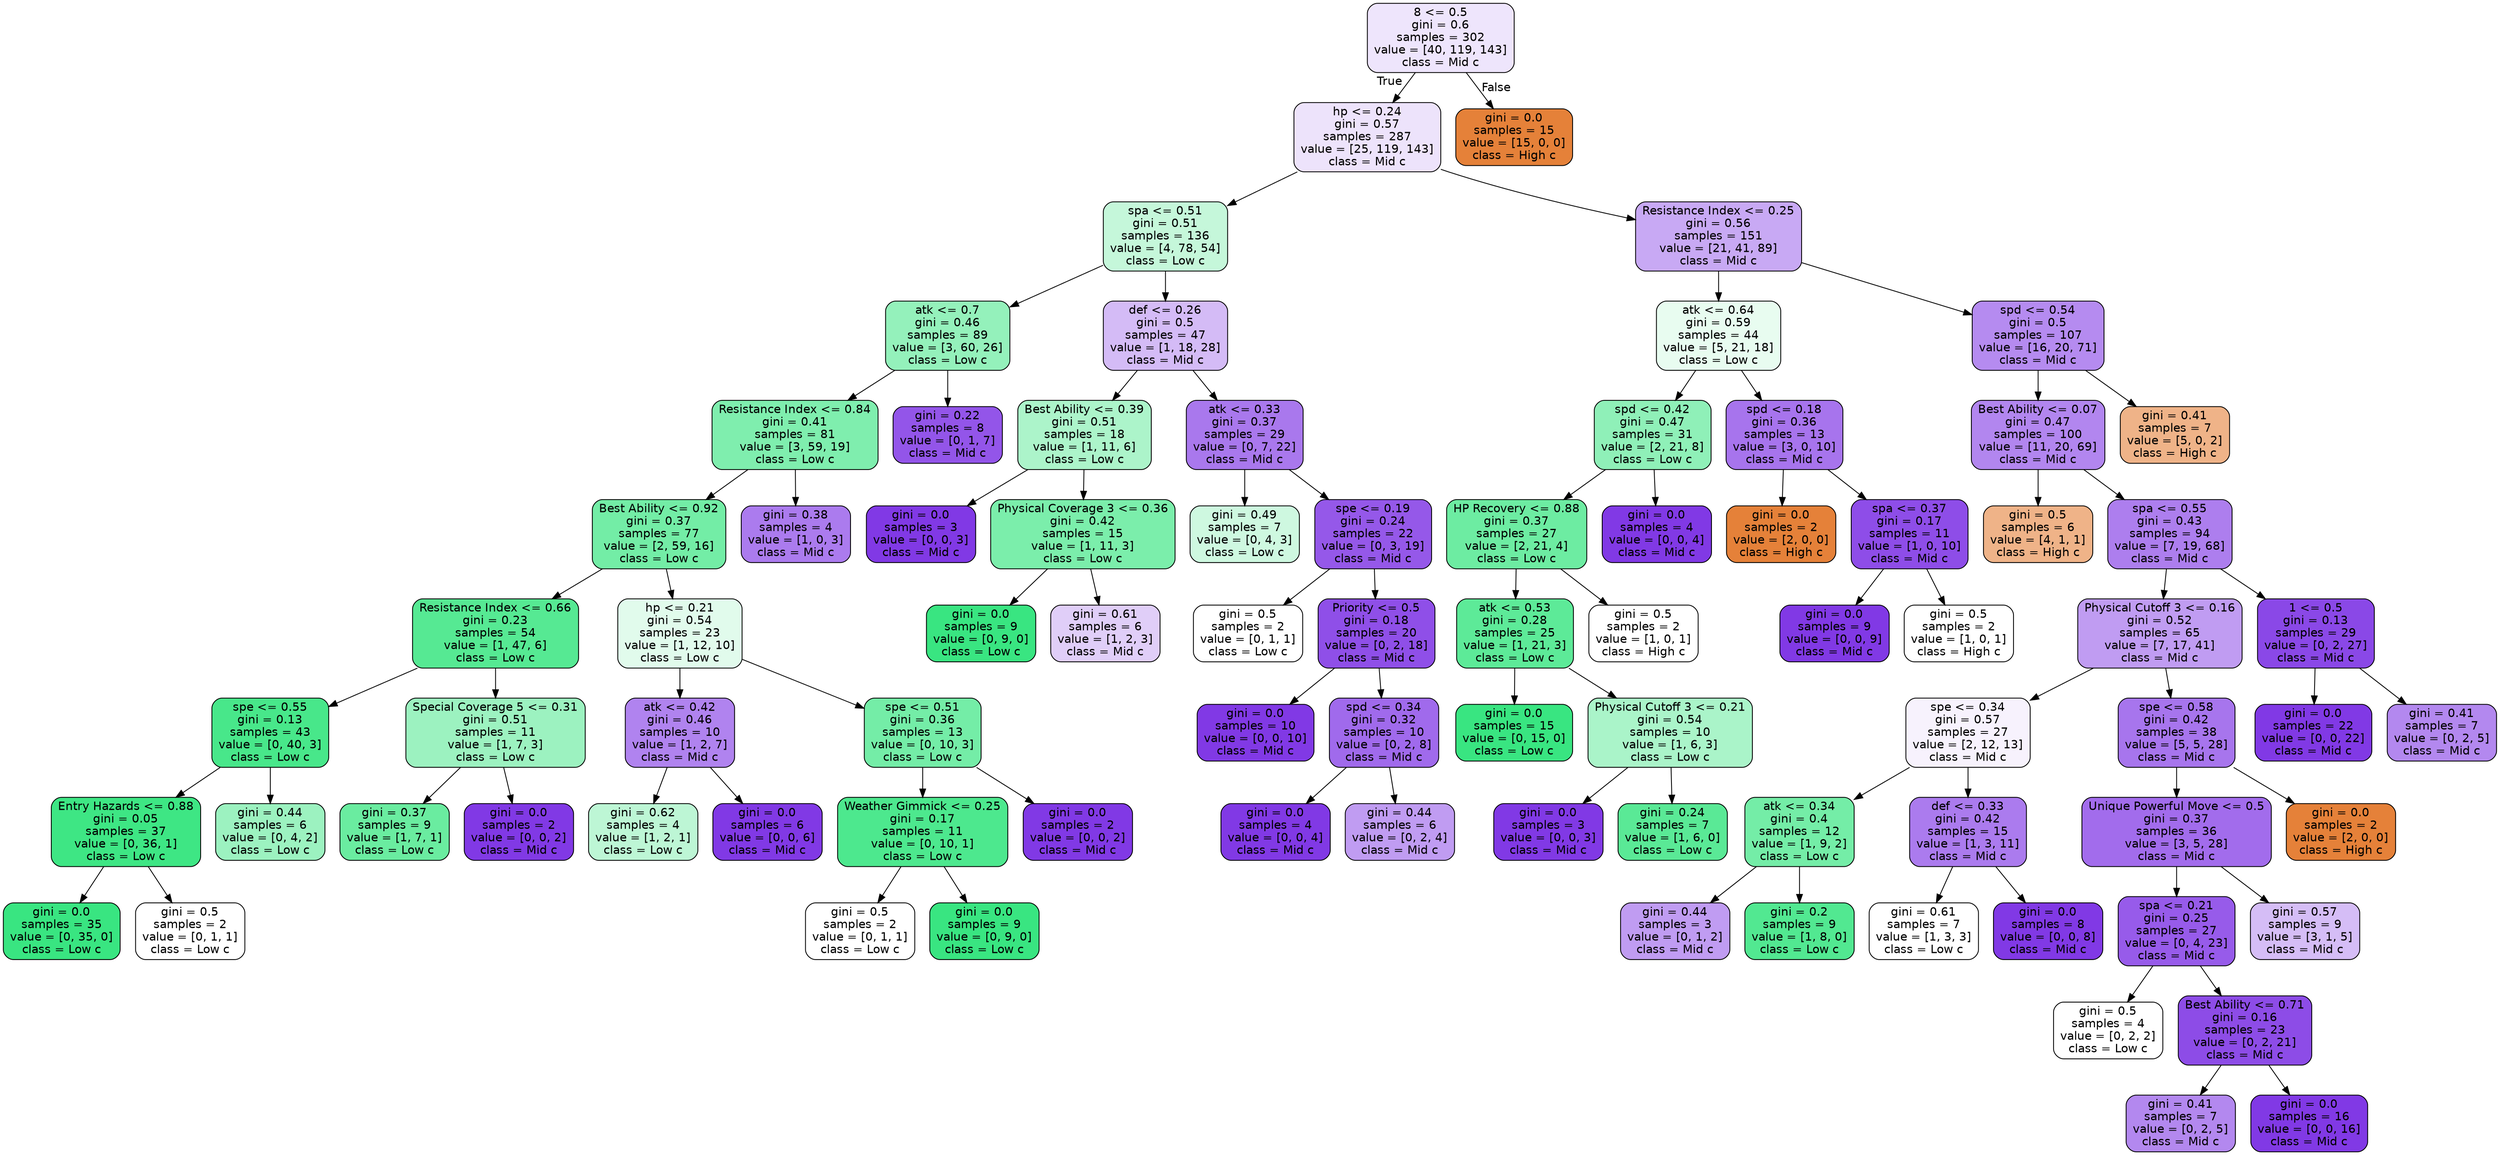 digraph Tree {
node [shape=box, style="filled, rounded", color="black", fontname=helvetica] ;
edge [fontname=helvetica] ;
0 [label="8 <= 0.5\ngini = 0.6\nsamples = 302\nvalue = [40, 119, 143]\nclass = Mid c", fillcolor="#eee5fc"] ;
1 [label="hp <= 0.24\ngini = 0.57\nsamples = 287\nvalue = [25, 119, 143]\nclass = Mid c", fillcolor="#ede3fb"] ;
0 -> 1 [labeldistance=2.5, labelangle=45, headlabel="True"] ;
2 [label="spa <= 0.51\ngini = 0.51\nsamples = 136\nvalue = [4, 78, 54]\nclass = Low c", fillcolor="#c5f7da"] ;
1 -> 2 ;
3 [label="atk <= 0.7\ngini = 0.46\nsamples = 89\nvalue = [3, 60, 26]\nclass = Low c", fillcolor="#94f1bb"] ;
2 -> 3 ;
4 [label="Resistance Index <= 0.84\ngini = 0.41\nsamples = 81\nvalue = [3, 59, 19]\nclass = Low c", fillcolor="#7feeae"] ;
3 -> 4 ;
5 [label="Best Ability <= 0.92\ngini = 0.37\nsamples = 77\nvalue = [2, 59, 16]\nclass = Low c", fillcolor="#73eda6"] ;
4 -> 5 ;
6 [label="Resistance Index <= 0.66\ngini = 0.23\nsamples = 54\nvalue = [1, 47, 6]\nclass = Low c", fillcolor="#56e993"] ;
5 -> 6 ;
7 [label="spe <= 0.55\ngini = 0.13\nsamples = 43\nvalue = [0, 40, 3]\nclass = Low c", fillcolor="#48e78a"] ;
6 -> 7 ;
8 [label="Entry Hazards <= 0.88\ngini = 0.05\nsamples = 37\nvalue = [0, 36, 1]\nclass = Low c", fillcolor="#3ee684"] ;
7 -> 8 ;
9 [label="gini = 0.0\nsamples = 35\nvalue = [0, 35, 0]\nclass = Low c", fillcolor="#39e581"] ;
8 -> 9 ;
10 [label="gini = 0.5\nsamples = 2\nvalue = [0, 1, 1]\nclass = Low c", fillcolor="#ffffff"] ;
8 -> 10 ;
11 [label="gini = 0.44\nsamples = 6\nvalue = [0, 4, 2]\nclass = Low c", fillcolor="#9cf2c0"] ;
7 -> 11 ;
12 [label="Special Coverage 5 <= 0.31\ngini = 0.51\nsamples = 11\nvalue = [1, 7, 3]\nclass = Low c", fillcolor="#9cf2c0"] ;
6 -> 12 ;
13 [label="gini = 0.37\nsamples = 9\nvalue = [1, 7, 1]\nclass = Low c", fillcolor="#6aeca0"] ;
12 -> 13 ;
14 [label="gini = 0.0\nsamples = 2\nvalue = [0, 0, 2]\nclass = Mid c", fillcolor="#8139e5"] ;
12 -> 14 ;
15 [label="hp <= 0.21\ngini = 0.54\nsamples = 23\nvalue = [1, 12, 10]\nclass = Low c", fillcolor="#e1fbec"] ;
5 -> 15 ;
16 [label="atk <= 0.42\ngini = 0.46\nsamples = 10\nvalue = [1, 2, 7]\nclass = Mid c", fillcolor="#b083ef"] ;
15 -> 16 ;
17 [label="gini = 0.62\nsamples = 4\nvalue = [1, 2, 1]\nclass = Low c", fillcolor="#bdf6d5"] ;
16 -> 17 ;
18 [label="gini = 0.0\nsamples = 6\nvalue = [0, 0, 6]\nclass = Mid c", fillcolor="#8139e5"] ;
16 -> 18 ;
19 [label="spe <= 0.51\ngini = 0.36\nsamples = 13\nvalue = [0, 10, 3]\nclass = Low c", fillcolor="#74eda7"] ;
15 -> 19 ;
20 [label="Weather Gimmick <= 0.25\ngini = 0.17\nsamples = 11\nvalue = [0, 10, 1]\nclass = Low c", fillcolor="#4de88e"] ;
19 -> 20 ;
21 [label="gini = 0.5\nsamples = 2\nvalue = [0, 1, 1]\nclass = Low c", fillcolor="#ffffff"] ;
20 -> 21 ;
22 [label="gini = 0.0\nsamples = 9\nvalue = [0, 9, 0]\nclass = Low c", fillcolor="#39e581"] ;
20 -> 22 ;
23 [label="gini = 0.0\nsamples = 2\nvalue = [0, 0, 2]\nclass = Mid c", fillcolor="#8139e5"] ;
19 -> 23 ;
24 [label="gini = 0.38\nsamples = 4\nvalue = [1, 0, 3]\nclass = Mid c", fillcolor="#ab7bee"] ;
4 -> 24 ;
25 [label="gini = 0.22\nsamples = 8\nvalue = [0, 1, 7]\nclass = Mid c", fillcolor="#9355e9"] ;
3 -> 25 ;
26 [label="def <= 0.26\ngini = 0.5\nsamples = 47\nvalue = [1, 18, 28]\nclass = Mid c", fillcolor="#d4bbf6"] ;
2 -> 26 ;
27 [label="Best Ability <= 0.39\ngini = 0.51\nsamples = 18\nvalue = [1, 11, 6]\nclass = Low c", fillcolor="#acf4ca"] ;
26 -> 27 ;
28 [label="gini = 0.0\nsamples = 3\nvalue = [0, 0, 3]\nclass = Mid c", fillcolor="#8139e5"] ;
27 -> 28 ;
29 [label="Physical Coverage 3 <= 0.36\ngini = 0.42\nsamples = 15\nvalue = [1, 11, 3]\nclass = Low c", fillcolor="#7beeab"] ;
27 -> 29 ;
30 [label="gini = 0.0\nsamples = 9\nvalue = [0, 9, 0]\nclass = Low c", fillcolor="#39e581"] ;
29 -> 30 ;
31 [label="gini = 0.61\nsamples = 6\nvalue = [1, 2, 3]\nclass = Mid c", fillcolor="#e0cef8"] ;
29 -> 31 ;
32 [label="atk <= 0.33\ngini = 0.37\nsamples = 29\nvalue = [0, 7, 22]\nclass = Mid c", fillcolor="#a978ed"] ;
26 -> 32 ;
33 [label="gini = 0.49\nsamples = 7\nvalue = [0, 4, 3]\nclass = Low c", fillcolor="#cef8e0"] ;
32 -> 33 ;
34 [label="spe <= 0.19\ngini = 0.24\nsamples = 22\nvalue = [0, 3, 19]\nclass = Mid c", fillcolor="#9558e9"] ;
32 -> 34 ;
35 [label="gini = 0.5\nsamples = 2\nvalue = [0, 1, 1]\nclass = Low c", fillcolor="#ffffff"] ;
34 -> 35 ;
36 [label="Priority <= 0.5\ngini = 0.18\nsamples = 20\nvalue = [0, 2, 18]\nclass = Mid c", fillcolor="#8f4fe8"] ;
34 -> 36 ;
37 [label="gini = 0.0\nsamples = 10\nvalue = [0, 0, 10]\nclass = Mid c", fillcolor="#8139e5"] ;
36 -> 37 ;
38 [label="spd <= 0.34\ngini = 0.32\nsamples = 10\nvalue = [0, 2, 8]\nclass = Mid c", fillcolor="#a06aec"] ;
36 -> 38 ;
39 [label="gini = 0.0\nsamples = 4\nvalue = [0, 0, 4]\nclass = Mid c", fillcolor="#8139e5"] ;
38 -> 39 ;
40 [label="gini = 0.44\nsamples = 6\nvalue = [0, 2, 4]\nclass = Mid c", fillcolor="#c09cf2"] ;
38 -> 40 ;
41 [label="Resistance Index <= 0.25\ngini = 0.56\nsamples = 151\nvalue = [21, 41, 89]\nclass = Mid c", fillcolor="#c8a9f4"] ;
1 -> 41 ;
42 [label="atk <= 0.64\ngini = 0.59\nsamples = 44\nvalue = [5, 21, 18]\nclass = Low c", fillcolor="#e8fcf0"] ;
41 -> 42 ;
43 [label="spd <= 0.42\ngini = 0.47\nsamples = 31\nvalue = [2, 21, 8]\nclass = Low c", fillcolor="#8ff0b8"] ;
42 -> 43 ;
44 [label="HP Recovery <= 0.88\ngini = 0.37\nsamples = 27\nvalue = [2, 21, 4]\nclass = Low c", fillcolor="#6deca2"] ;
43 -> 44 ;
45 [label="atk <= 0.53\ngini = 0.28\nsamples = 25\nvalue = [1, 21, 3]\nclass = Low c", fillcolor="#5dea98"] ;
44 -> 45 ;
46 [label="gini = 0.0\nsamples = 15\nvalue = [0, 15, 0]\nclass = Low c", fillcolor="#39e581"] ;
45 -> 46 ;
47 [label="Physical Cutoff 3 <= 0.21\ngini = 0.54\nsamples = 10\nvalue = [1, 6, 3]\nclass = Low c", fillcolor="#aaf4c9"] ;
45 -> 47 ;
48 [label="gini = 0.0\nsamples = 3\nvalue = [0, 0, 3]\nclass = Mid c", fillcolor="#8139e5"] ;
47 -> 48 ;
49 [label="gini = 0.24\nsamples = 7\nvalue = [1, 6, 0]\nclass = Low c", fillcolor="#5ae996"] ;
47 -> 49 ;
50 [label="gini = 0.5\nsamples = 2\nvalue = [1, 0, 1]\nclass = High c", fillcolor="#ffffff"] ;
44 -> 50 ;
51 [label="gini = 0.0\nsamples = 4\nvalue = [0, 0, 4]\nclass = Mid c", fillcolor="#8139e5"] ;
43 -> 51 ;
52 [label="spd <= 0.18\ngini = 0.36\nsamples = 13\nvalue = [3, 0, 10]\nclass = Mid c", fillcolor="#a774ed"] ;
42 -> 52 ;
53 [label="gini = 0.0\nsamples = 2\nvalue = [2, 0, 0]\nclass = High c", fillcolor="#e58139"] ;
52 -> 53 ;
54 [label="spa <= 0.37\ngini = 0.17\nsamples = 11\nvalue = [1, 0, 10]\nclass = Mid c", fillcolor="#8e4de8"] ;
52 -> 54 ;
55 [label="gini = 0.0\nsamples = 9\nvalue = [0, 0, 9]\nclass = Mid c", fillcolor="#8139e5"] ;
54 -> 55 ;
56 [label="gini = 0.5\nsamples = 2\nvalue = [1, 0, 1]\nclass = High c", fillcolor="#ffffff"] ;
54 -> 56 ;
57 [label="spd <= 0.54\ngini = 0.5\nsamples = 107\nvalue = [16, 20, 71]\nclass = Mid c", fillcolor="#b58bf0"] ;
41 -> 57 ;
58 [label="Best Ability <= 0.07\ngini = 0.47\nsamples = 100\nvalue = [11, 20, 69]\nclass = Mid c", fillcolor="#b286ef"] ;
57 -> 58 ;
59 [label="gini = 0.5\nsamples = 6\nvalue = [4, 1, 1]\nclass = High c", fillcolor="#efb388"] ;
58 -> 59 ;
60 [label="spa <= 0.55\ngini = 0.43\nsamples = 94\nvalue = [7, 19, 68]\nclass = Mid c", fillcolor="#ad7eee"] ;
58 -> 60 ;
61 [label="Physical Cutoff 3 <= 0.16\ngini = 0.52\nsamples = 65\nvalue = [7, 17, 41]\nclass = Mid c", fillcolor="#c09cf2"] ;
60 -> 61 ;
62 [label="spe <= 0.34\ngini = 0.57\nsamples = 27\nvalue = [2, 12, 13]\nclass = Mid c", fillcolor="#f7f2fd"] ;
61 -> 62 ;
63 [label="atk <= 0.34\ngini = 0.4\nsamples = 12\nvalue = [1, 9, 2]\nclass = Low c", fillcolor="#74eda7"] ;
62 -> 63 ;
64 [label="gini = 0.44\nsamples = 3\nvalue = [0, 1, 2]\nclass = Mid c", fillcolor="#c09cf2"] ;
63 -> 64 ;
65 [label="gini = 0.2\nsamples = 9\nvalue = [1, 8, 0]\nclass = Low c", fillcolor="#52e891"] ;
63 -> 65 ;
66 [label="def <= 0.33\ngini = 0.42\nsamples = 15\nvalue = [1, 3, 11]\nclass = Mid c", fillcolor="#ab7bee"] ;
62 -> 66 ;
67 [label="gini = 0.61\nsamples = 7\nvalue = [1, 3, 3]\nclass = Low c", fillcolor="#ffffff"] ;
66 -> 67 ;
68 [label="gini = 0.0\nsamples = 8\nvalue = [0, 0, 8]\nclass = Mid c", fillcolor="#8139e5"] ;
66 -> 68 ;
69 [label="spe <= 0.58\ngini = 0.42\nsamples = 38\nvalue = [5, 5, 28]\nclass = Mid c", fillcolor="#a775ed"] ;
61 -> 69 ;
70 [label="Unique Powerful Move <= 0.5\ngini = 0.37\nsamples = 36\nvalue = [3, 5, 28]\nclass = Mid c", fillcolor="#a26cec"] ;
69 -> 70 ;
71 [label="spa <= 0.21\ngini = 0.25\nsamples = 27\nvalue = [0, 4, 23]\nclass = Mid c", fillcolor="#975bea"] ;
70 -> 71 ;
72 [label="gini = 0.5\nsamples = 4\nvalue = [0, 2, 2]\nclass = Low c", fillcolor="#ffffff"] ;
71 -> 72 ;
73 [label="Best Ability <= 0.71\ngini = 0.16\nsamples = 23\nvalue = [0, 2, 21]\nclass = Mid c", fillcolor="#8d4ce7"] ;
71 -> 73 ;
74 [label="gini = 0.41\nsamples = 7\nvalue = [0, 2, 5]\nclass = Mid c", fillcolor="#b388ef"] ;
73 -> 74 ;
75 [label="gini = 0.0\nsamples = 16\nvalue = [0, 0, 16]\nclass = Mid c", fillcolor="#8139e5"] ;
73 -> 75 ;
76 [label="gini = 0.57\nsamples = 9\nvalue = [3, 1, 5]\nclass = Mid c", fillcolor="#d5bdf6"] ;
70 -> 76 ;
77 [label="gini = 0.0\nsamples = 2\nvalue = [2, 0, 0]\nclass = High c", fillcolor="#e58139"] ;
69 -> 77 ;
78 [label="1 <= 0.5\ngini = 0.13\nsamples = 29\nvalue = [0, 2, 27]\nclass = Mid c", fillcolor="#8a48e7"] ;
60 -> 78 ;
79 [label="gini = 0.0\nsamples = 22\nvalue = [0, 0, 22]\nclass = Mid c", fillcolor="#8139e5"] ;
78 -> 79 ;
80 [label="gini = 0.41\nsamples = 7\nvalue = [0, 2, 5]\nclass = Mid c", fillcolor="#b388ef"] ;
78 -> 80 ;
81 [label="gini = 0.41\nsamples = 7\nvalue = [5, 0, 2]\nclass = High c", fillcolor="#efb388"] ;
57 -> 81 ;
82 [label="gini = 0.0\nsamples = 15\nvalue = [15, 0, 0]\nclass = High c", fillcolor="#e58139"] ;
0 -> 82 [labeldistance=2.5, labelangle=-45, headlabel="False"] ;
}
